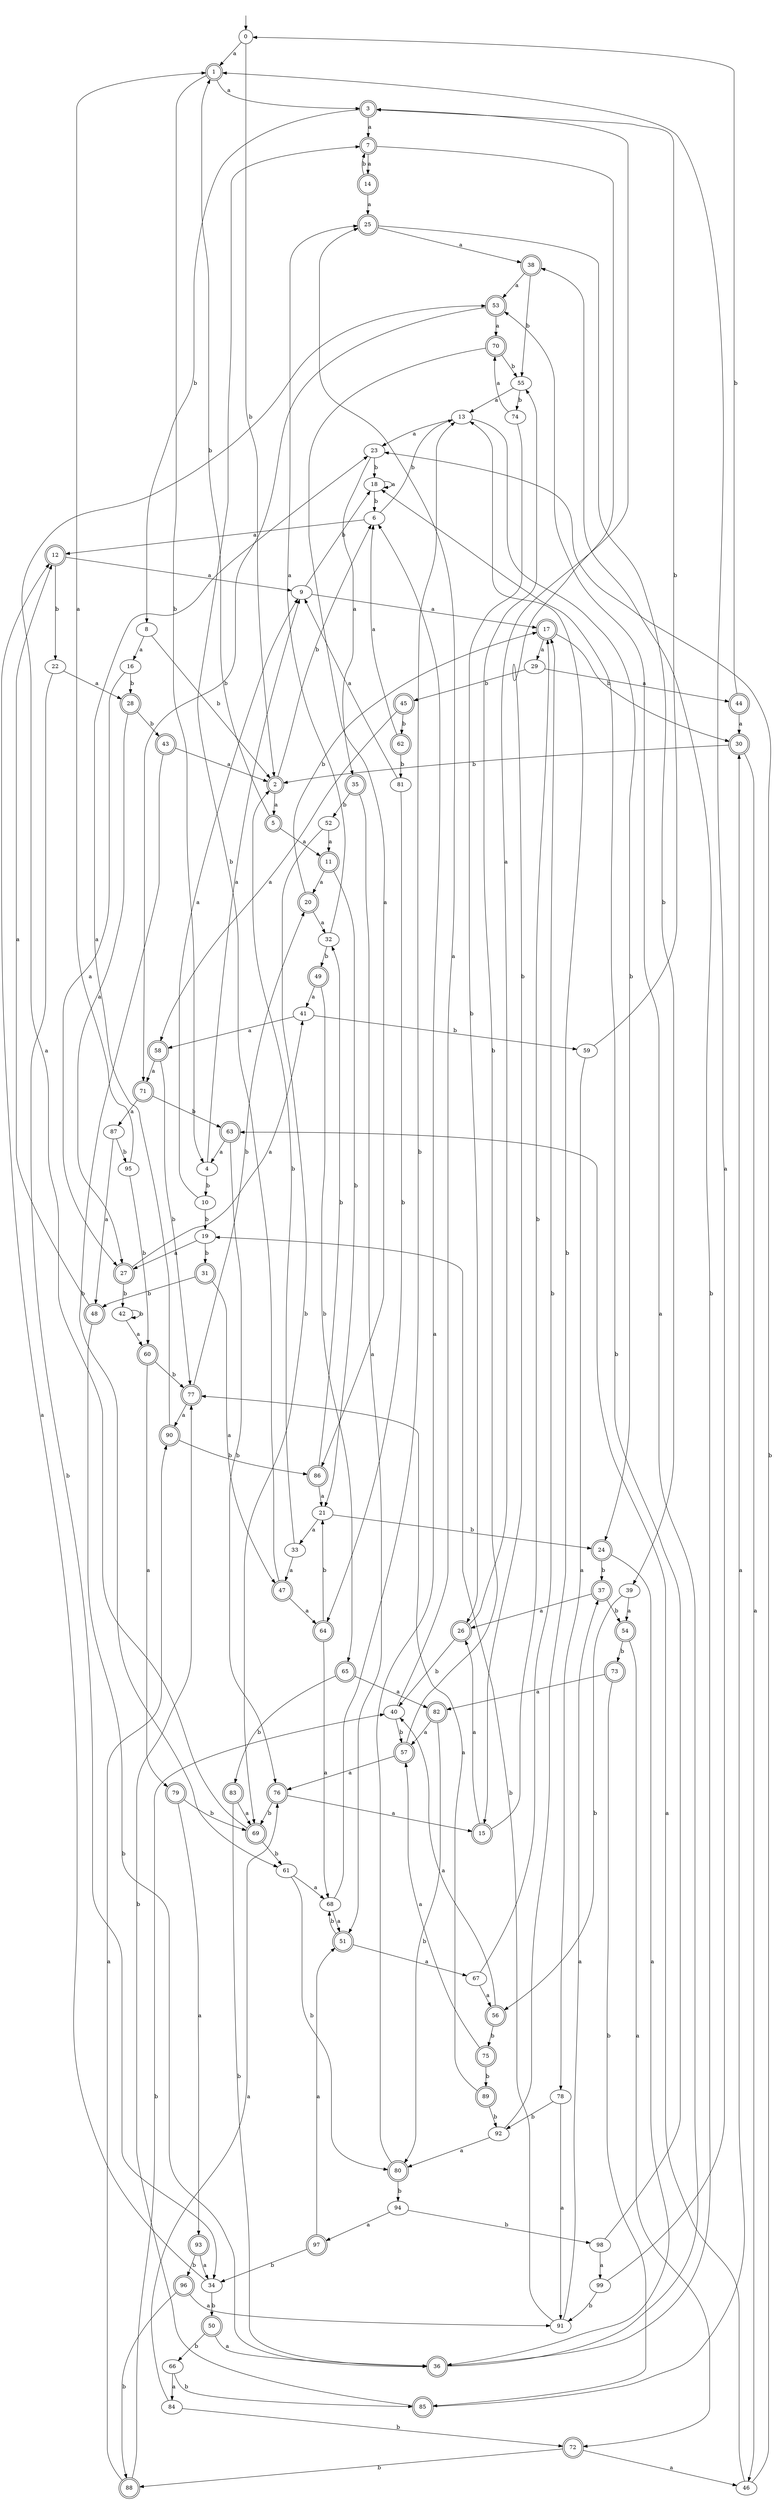 digraph RandomDFA {
  __start0 [label="", shape=none];
  __start0 -> 0 [label=""];
  0 [shape=circle]
  0 -> 1 [label="a"]
  0 -> 2 [label="b"]
  1 [shape=doublecircle]
  1 -> 3 [label="a"]
  1 -> 4 [label="b"]
  2 [shape=doublecircle]
  2 -> 5 [label="a"]
  2 -> 6 [label="b"]
  3 [shape=doublecircle]
  3 -> 7 [label="a"]
  3 -> 8 [label="b"]
  4
  4 -> 9 [label="a"]
  4 -> 10 [label="b"]
  5 [shape=doublecircle]
  5 -> 11 [label="a"]
  5 -> 1 [label="b"]
  6
  6 -> 12 [label="a"]
  6 -> 13 [label="b"]
  7 [shape=doublecircle]
  7 -> 14 [label="a"]
  7 -> 15 [label="b"]
  8
  8 -> 16 [label="a"]
  8 -> 2 [label="b"]
  9
  9 -> 17 [label="a"]
  9 -> 18 [label="b"]
  10
  10 -> 9 [label="a"]
  10 -> 19 [label="b"]
  11 [shape=doublecircle]
  11 -> 20 [label="a"]
  11 -> 21 [label="b"]
  12 [shape=doublecircle]
  12 -> 9 [label="a"]
  12 -> 22 [label="b"]
  13
  13 -> 23 [label="a"]
  13 -> 24 [label="b"]
  14 [shape=doublecircle]
  14 -> 25 [label="a"]
  14 -> 7 [label="b"]
  15 [shape=doublecircle]
  15 -> 26 [label="a"]
  15 -> 17 [label="b"]
  16
  16 -> 27 [label="a"]
  16 -> 28 [label="b"]
  17 [shape=doublecircle]
  17 -> 29 [label="a"]
  17 -> 30 [label="b"]
  18
  18 -> 18 [label="a"]
  18 -> 6 [label="b"]
  19
  19 -> 27 [label="a"]
  19 -> 31 [label="b"]
  20 [shape=doublecircle]
  20 -> 32 [label="a"]
  20 -> 17 [label="b"]
  21
  21 -> 33 [label="a"]
  21 -> 24 [label="b"]
  22
  22 -> 28 [label="a"]
  22 -> 34 [label="b"]
  23
  23 -> 35 [label="a"]
  23 -> 18 [label="b"]
  24 [shape=doublecircle]
  24 -> 36 [label="a"]
  24 -> 37 [label="b"]
  25 [shape=doublecircle]
  25 -> 38 [label="a"]
  25 -> 39 [label="b"]
  26 [shape=doublecircle]
  26 -> 3 [label="a"]
  26 -> 40 [label="b"]
  27 [shape=doublecircle]
  27 -> 41 [label="a"]
  27 -> 42 [label="b"]
  28 [shape=doublecircle]
  28 -> 27 [label="a"]
  28 -> 43 [label="b"]
  29
  29 -> 44 [label="a"]
  29 -> 45 [label="b"]
  30 [shape=doublecircle]
  30 -> 46 [label="a"]
  30 -> 2 [label="b"]
  31 [shape=doublecircle]
  31 -> 47 [label="a"]
  31 -> 48 [label="b"]
  32
  32 -> 25 [label="a"]
  32 -> 49 [label="b"]
  33
  33 -> 47 [label="a"]
  33 -> 2 [label="b"]
  34
  34 -> 12 [label="a"]
  34 -> 50 [label="b"]
  35 [shape=doublecircle]
  35 -> 51 [label="a"]
  35 -> 52 [label="b"]
  36 [shape=doublecircle]
  36 -> 53 [label="a"]
  36 -> 38 [label="b"]
  37 [shape=doublecircle]
  37 -> 26 [label="a"]
  37 -> 54 [label="b"]
  38 [shape=doublecircle]
  38 -> 53 [label="a"]
  38 -> 55 [label="b"]
  39
  39 -> 54 [label="a"]
  39 -> 56 [label="b"]
  40
  40 -> 25 [label="a"]
  40 -> 57 [label="b"]
  41
  41 -> 58 [label="a"]
  41 -> 59 [label="b"]
  42
  42 -> 60 [label="a"]
  42 -> 42 [label="b"]
  43 [shape=doublecircle]
  43 -> 2 [label="a"]
  43 -> 61 [label="b"]
  44 [shape=doublecircle]
  44 -> 30 [label="a"]
  44 -> 0 [label="b"]
  45 [shape=doublecircle]
  45 -> 58 [label="a"]
  45 -> 62 [label="b"]
  46
  46 -> 63 [label="a"]
  46 -> 23 [label="b"]
  47 [shape=doublecircle]
  47 -> 64 [label="a"]
  47 -> 7 [label="b"]
  48 [shape=doublecircle]
  48 -> 12 [label="a"]
  48 -> 36 [label="b"]
  49 [shape=doublecircle]
  49 -> 41 [label="a"]
  49 -> 65 [label="b"]
  50 [shape=doublecircle]
  50 -> 36 [label="a"]
  50 -> 66 [label="b"]
  51 [shape=doublecircle]
  51 -> 67 [label="a"]
  51 -> 68 [label="b"]
  52
  52 -> 11 [label="a"]
  52 -> 69 [label="b"]
  53 [shape=doublecircle]
  53 -> 70 [label="a"]
  53 -> 71 [label="b"]
  54 [shape=doublecircle]
  54 -> 72 [label="a"]
  54 -> 73 [label="b"]
  55
  55 -> 13 [label="a"]
  55 -> 74 [label="b"]
  56 [shape=doublecircle]
  56 -> 40 [label="a"]
  56 -> 75 [label="b"]
  57 [shape=doublecircle]
  57 -> 76 [label="a"]
  57 -> 55 [label="b"]
  58 [shape=doublecircle]
  58 -> 71 [label="a"]
  58 -> 77 [label="b"]
  59
  59 -> 78 [label="a"]
  59 -> 3 [label="b"]
  60 [shape=doublecircle]
  60 -> 79 [label="a"]
  60 -> 77 [label="b"]
  61
  61 -> 68 [label="a"]
  61 -> 80 [label="b"]
  62 [shape=doublecircle]
  62 -> 6 [label="a"]
  62 -> 81 [label="b"]
  63 [shape=doublecircle]
  63 -> 4 [label="a"]
  63 -> 76 [label="b"]
  64 [shape=doublecircle]
  64 -> 68 [label="a"]
  64 -> 21 [label="b"]
  65 [shape=doublecircle]
  65 -> 82 [label="a"]
  65 -> 83 [label="b"]
  66
  66 -> 84 [label="a"]
  66 -> 85 [label="b"]
  67
  67 -> 56 [label="a"]
  67 -> 17 [label="b"]
  68
  68 -> 51 [label="a"]
  68 -> 13 [label="b"]
  69 [shape=doublecircle]
  69 -> 53 [label="a"]
  69 -> 61 [label="b"]
  70 [shape=doublecircle]
  70 -> 86 [label="a"]
  70 -> 55 [label="b"]
  71 [shape=doublecircle]
  71 -> 87 [label="a"]
  71 -> 63 [label="b"]
  72 [shape=doublecircle]
  72 -> 46 [label="a"]
  72 -> 88 [label="b"]
  73 [shape=doublecircle]
  73 -> 82 [label="a"]
  73 -> 85 [label="b"]
  74
  74 -> 70 [label="a"]
  74 -> 26 [label="b"]
  75 [shape=doublecircle]
  75 -> 57 [label="a"]
  75 -> 89 [label="b"]
  76 [shape=doublecircle]
  76 -> 15 [label="a"]
  76 -> 69 [label="b"]
  77 [shape=doublecircle]
  77 -> 90 [label="a"]
  77 -> 20 [label="b"]
  78
  78 -> 91 [label="a"]
  78 -> 92 [label="b"]
  79 [shape=doublecircle]
  79 -> 93 [label="a"]
  79 -> 69 [label="b"]
  80 [shape=doublecircle]
  80 -> 6 [label="a"]
  80 -> 94 [label="b"]
  81
  81 -> 9 [label="a"]
  81 -> 64 [label="b"]
  82 [shape=doublecircle]
  82 -> 57 [label="a"]
  82 -> 80 [label="b"]
  83 [shape=doublecircle]
  83 -> 69 [label="a"]
  83 -> 36 [label="b"]
  84
  84 -> 76 [label="a"]
  84 -> 72 [label="b"]
  85 [shape=doublecircle]
  85 -> 30 [label="a"]
  85 -> 77 [label="b"]
  86 [shape=doublecircle]
  86 -> 21 [label="a"]
  86 -> 32 [label="b"]
  87
  87 -> 48 [label="a"]
  87 -> 95 [label="b"]
  88 [shape=doublecircle]
  88 -> 90 [label="a"]
  88 -> 40 [label="b"]
  89 [shape=doublecircle]
  89 -> 77 [label="a"]
  89 -> 92 [label="b"]
  90 [shape=doublecircle]
  90 -> 23 [label="a"]
  90 -> 86 [label="b"]
  91
  91 -> 37 [label="a"]
  91 -> 19 [label="b"]
  92
  92 -> 80 [label="a"]
  92 -> 13 [label="b"]
  93 [shape=doublecircle]
  93 -> 34 [label="a"]
  93 -> 96 [label="b"]
  94
  94 -> 97 [label="a"]
  94 -> 98 [label="b"]
  95
  95 -> 1 [label="a"]
  95 -> 60 [label="b"]
  96 [shape=doublecircle]
  96 -> 91 [label="a"]
  96 -> 88 [label="b"]
  97 [shape=doublecircle]
  97 -> 51 [label="a"]
  97 -> 34 [label="b"]
  98
  98 -> 99 [label="a"]
  98 -> 18 [label="b"]
  99
  99 -> 1 [label="a"]
  99 -> 91 [label="b"]
}
